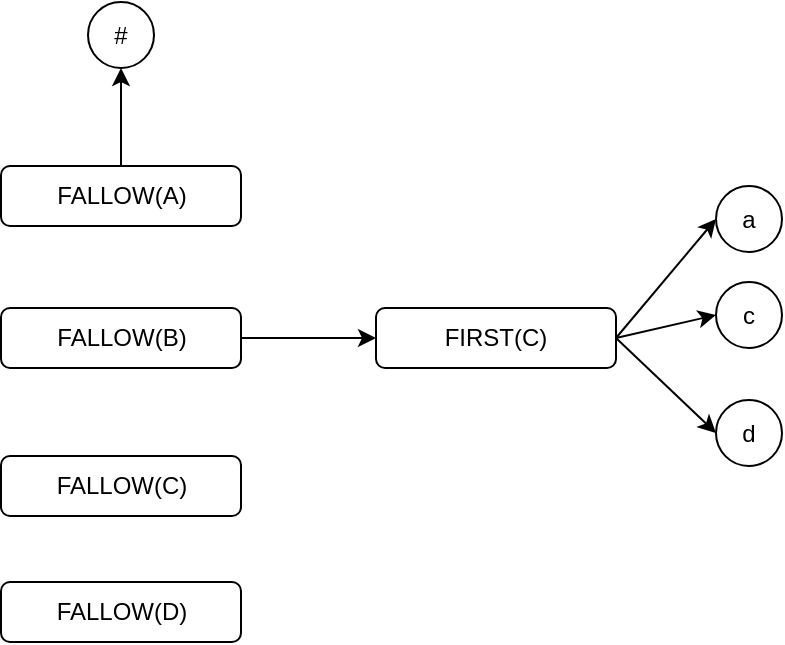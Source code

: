 <mxfile version="21.1.4" type="github">
  <diagram name="第 1 页" id="jlVK5qfQyr_egqlrKWcN">
    <mxGraphModel dx="506" dy="271" grid="0" gridSize="10" guides="1" tooltips="1" connect="1" arrows="1" fold="1" page="1" pageScale="1" pageWidth="3300" pageHeight="4681" math="0" shadow="0">
      <root>
        <mxCell id="0" />
        <mxCell id="1" parent="0" />
        <mxCell id="k8o1MCGl5v_dafdXwM-l-4" style="edgeStyle=orthogonalEdgeStyle;rounded=0;orthogonalLoop=1;jettySize=auto;html=1;entryX=0.5;entryY=1;entryDx=0;entryDy=0;" edge="1" parent="1" source="k8o1MCGl5v_dafdXwM-l-2" target="k8o1MCGl5v_dafdXwM-l-3">
          <mxGeometry relative="1" as="geometry" />
        </mxCell>
        <mxCell id="k8o1MCGl5v_dafdXwM-l-2" value="FALLOW(A)" style="rounded=1;whiteSpace=wrap;html=1;" vertex="1" parent="1">
          <mxGeometry x="975.5" y="899" width="120" height="30" as="geometry" />
        </mxCell>
        <mxCell id="k8o1MCGl5v_dafdXwM-l-3" value="#" style="ellipse;whiteSpace=wrap;html=1;aspect=fixed;" vertex="1" parent="1">
          <mxGeometry x="1019" y="817" width="33" height="33" as="geometry" />
        </mxCell>
        <mxCell id="k8o1MCGl5v_dafdXwM-l-9" style="edgeStyle=orthogonalEdgeStyle;rounded=0;orthogonalLoop=1;jettySize=auto;html=1;" edge="1" parent="1" source="k8o1MCGl5v_dafdXwM-l-5" target="k8o1MCGl5v_dafdXwM-l-8">
          <mxGeometry relative="1" as="geometry" />
        </mxCell>
        <mxCell id="k8o1MCGl5v_dafdXwM-l-5" value="FALLOW(B)" style="rounded=1;whiteSpace=wrap;html=1;" vertex="1" parent="1">
          <mxGeometry x="975.5" y="970" width="120" height="30" as="geometry" />
        </mxCell>
        <mxCell id="k8o1MCGl5v_dafdXwM-l-6" value="FALLOW(C)" style="rounded=1;whiteSpace=wrap;html=1;" vertex="1" parent="1">
          <mxGeometry x="975.5" y="1044" width="120" height="30" as="geometry" />
        </mxCell>
        <mxCell id="k8o1MCGl5v_dafdXwM-l-7" value="FALLOW(D)" style="rounded=1;whiteSpace=wrap;html=1;" vertex="1" parent="1">
          <mxGeometry x="975.5" y="1107" width="120" height="30" as="geometry" />
        </mxCell>
        <mxCell id="k8o1MCGl5v_dafdXwM-l-8" value="FIRST(C)" style="rounded=1;whiteSpace=wrap;html=1;" vertex="1" parent="1">
          <mxGeometry x="1163" y="970" width="120" height="30" as="geometry" />
        </mxCell>
        <mxCell id="k8o1MCGl5v_dafdXwM-l-12" value="a" style="ellipse;whiteSpace=wrap;html=1;aspect=fixed;" vertex="1" parent="1">
          <mxGeometry x="1333" y="909" width="33" height="33" as="geometry" />
        </mxCell>
        <mxCell id="k8o1MCGl5v_dafdXwM-l-13" value="c" style="ellipse;whiteSpace=wrap;html=1;aspect=fixed;" vertex="1" parent="1">
          <mxGeometry x="1333" y="957" width="33" height="33" as="geometry" />
        </mxCell>
        <mxCell id="k8o1MCGl5v_dafdXwM-l-14" value="d" style="ellipse;whiteSpace=wrap;html=1;aspect=fixed;" vertex="1" parent="1">
          <mxGeometry x="1333" y="1016" width="33" height="33" as="geometry" />
        </mxCell>
        <mxCell id="k8o1MCGl5v_dafdXwM-l-16" value="" style="endArrow=classic;html=1;rounded=0;exitX=1;exitY=0.5;exitDx=0;exitDy=0;entryX=0;entryY=0.5;entryDx=0;entryDy=0;" edge="1" parent="1" source="k8o1MCGl5v_dafdXwM-l-8" target="k8o1MCGl5v_dafdXwM-l-12">
          <mxGeometry width="50" height="50" relative="1" as="geometry">
            <mxPoint x="1227" y="942" as="sourcePoint" />
            <mxPoint x="1277" y="892" as="targetPoint" />
          </mxGeometry>
        </mxCell>
        <mxCell id="k8o1MCGl5v_dafdXwM-l-17" value="" style="endArrow=classic;html=1;rounded=0;exitX=1;exitY=0.5;exitDx=0;exitDy=0;entryX=0;entryY=0.5;entryDx=0;entryDy=0;" edge="1" parent="1" source="k8o1MCGl5v_dafdXwM-l-8" target="k8o1MCGl5v_dafdXwM-l-13">
          <mxGeometry width="50" height="50" relative="1" as="geometry">
            <mxPoint x="1293" y="995" as="sourcePoint" />
            <mxPoint x="1343" y="936" as="targetPoint" />
          </mxGeometry>
        </mxCell>
        <mxCell id="k8o1MCGl5v_dafdXwM-l-18" value="" style="endArrow=classic;html=1;rounded=0;exitX=1;exitY=0.5;exitDx=0;exitDy=0;entryX=0;entryY=0.5;entryDx=0;entryDy=0;" edge="1" parent="1" source="k8o1MCGl5v_dafdXwM-l-8" target="k8o1MCGl5v_dafdXwM-l-14">
          <mxGeometry width="50" height="50" relative="1" as="geometry">
            <mxPoint x="1293" y="995" as="sourcePoint" />
            <mxPoint x="1343" y="984" as="targetPoint" />
          </mxGeometry>
        </mxCell>
      </root>
    </mxGraphModel>
  </diagram>
</mxfile>
